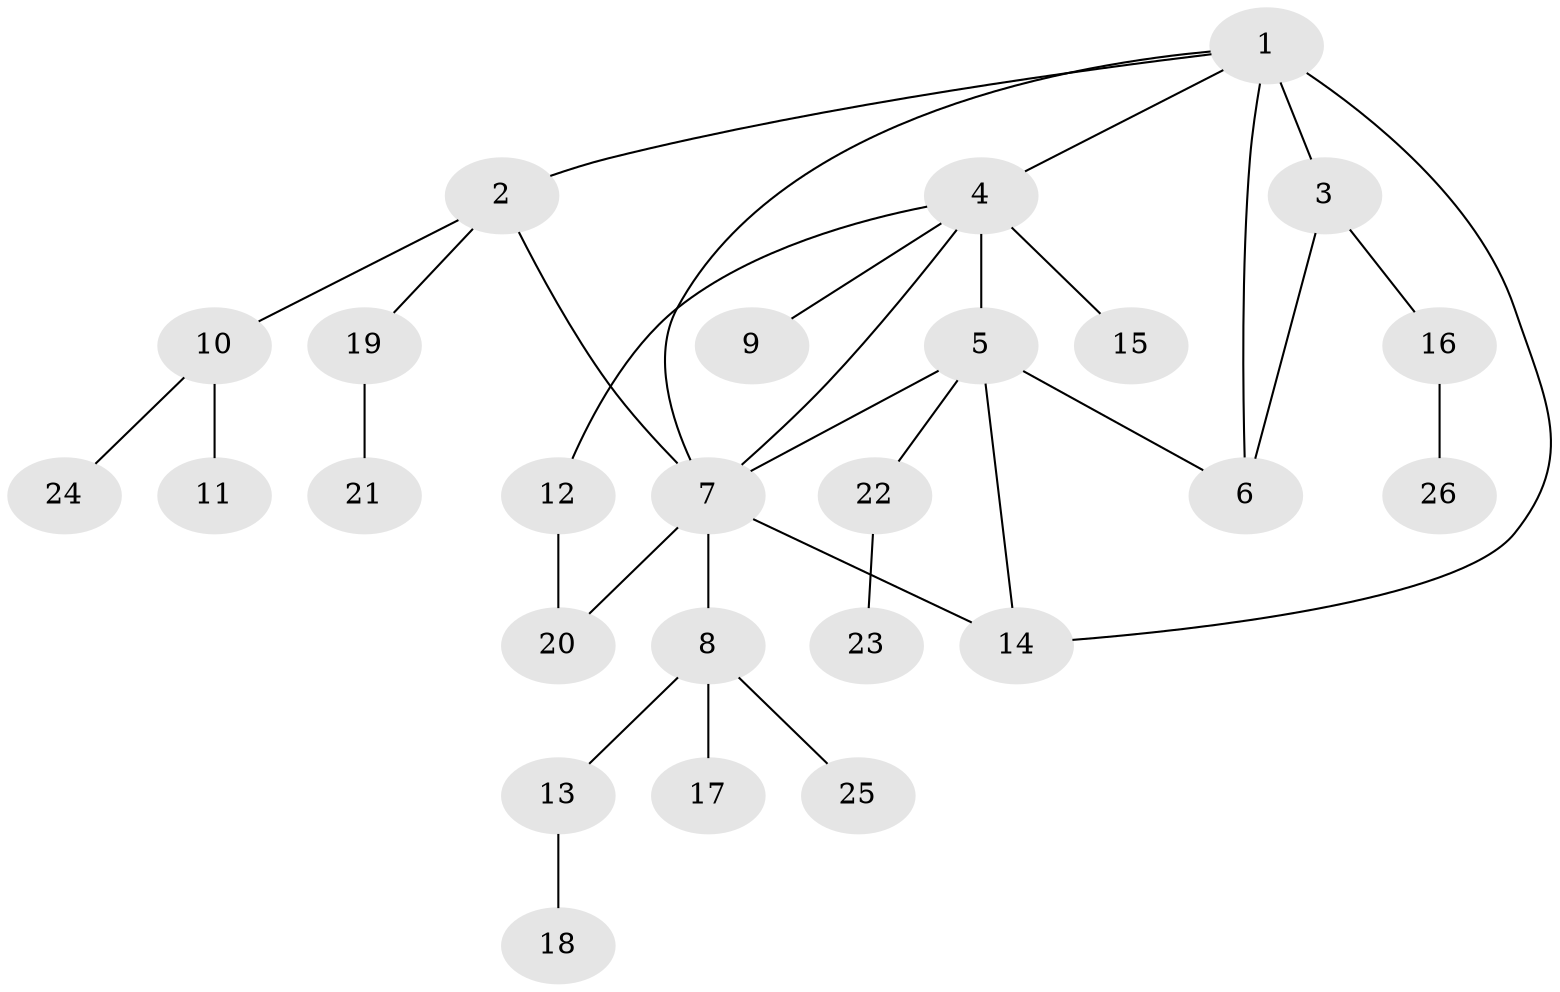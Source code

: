 // original degree distribution, {3: 0.09615384615384616, 7: 0.019230769230769232, 2: 0.28846153846153844, 9: 0.038461538461538464, 8: 0.019230769230769232, 6: 0.019230769230769232, 4: 0.057692307692307696, 1: 0.4423076923076923, 5: 0.019230769230769232}
// Generated by graph-tools (version 1.1) at 2025/37/03/09/25 02:37:44]
// undirected, 26 vertices, 33 edges
graph export_dot {
graph [start="1"]
  node [color=gray90,style=filled];
  1;
  2;
  3;
  4;
  5;
  6;
  7;
  8;
  9;
  10;
  11;
  12;
  13;
  14;
  15;
  16;
  17;
  18;
  19;
  20;
  21;
  22;
  23;
  24;
  25;
  26;
  1 -- 2 [weight=3.0];
  1 -- 3 [weight=6.0];
  1 -- 4 [weight=1.0];
  1 -- 6 [weight=1.0];
  1 -- 7 [weight=2.0];
  1 -- 14 [weight=1.0];
  2 -- 7 [weight=1.0];
  2 -- 10 [weight=1.0];
  2 -- 19 [weight=1.0];
  3 -- 6 [weight=1.0];
  3 -- 16 [weight=1.0];
  4 -- 5 [weight=1.0];
  4 -- 7 [weight=1.0];
  4 -- 9 [weight=1.0];
  4 -- 12 [weight=1.0];
  4 -- 15 [weight=2.0];
  5 -- 6 [weight=1.0];
  5 -- 7 [weight=1.0];
  5 -- 14 [weight=1.0];
  5 -- 22 [weight=1.0];
  7 -- 8 [weight=1.0];
  7 -- 14 [weight=1.0];
  7 -- 20 [weight=1.0];
  8 -- 13 [weight=1.0];
  8 -- 17 [weight=1.0];
  8 -- 25 [weight=1.0];
  10 -- 11 [weight=1.0];
  10 -- 24 [weight=1.0];
  12 -- 20 [weight=3.0];
  13 -- 18 [weight=1.0];
  16 -- 26 [weight=1.0];
  19 -- 21 [weight=1.0];
  22 -- 23 [weight=1.0];
}

